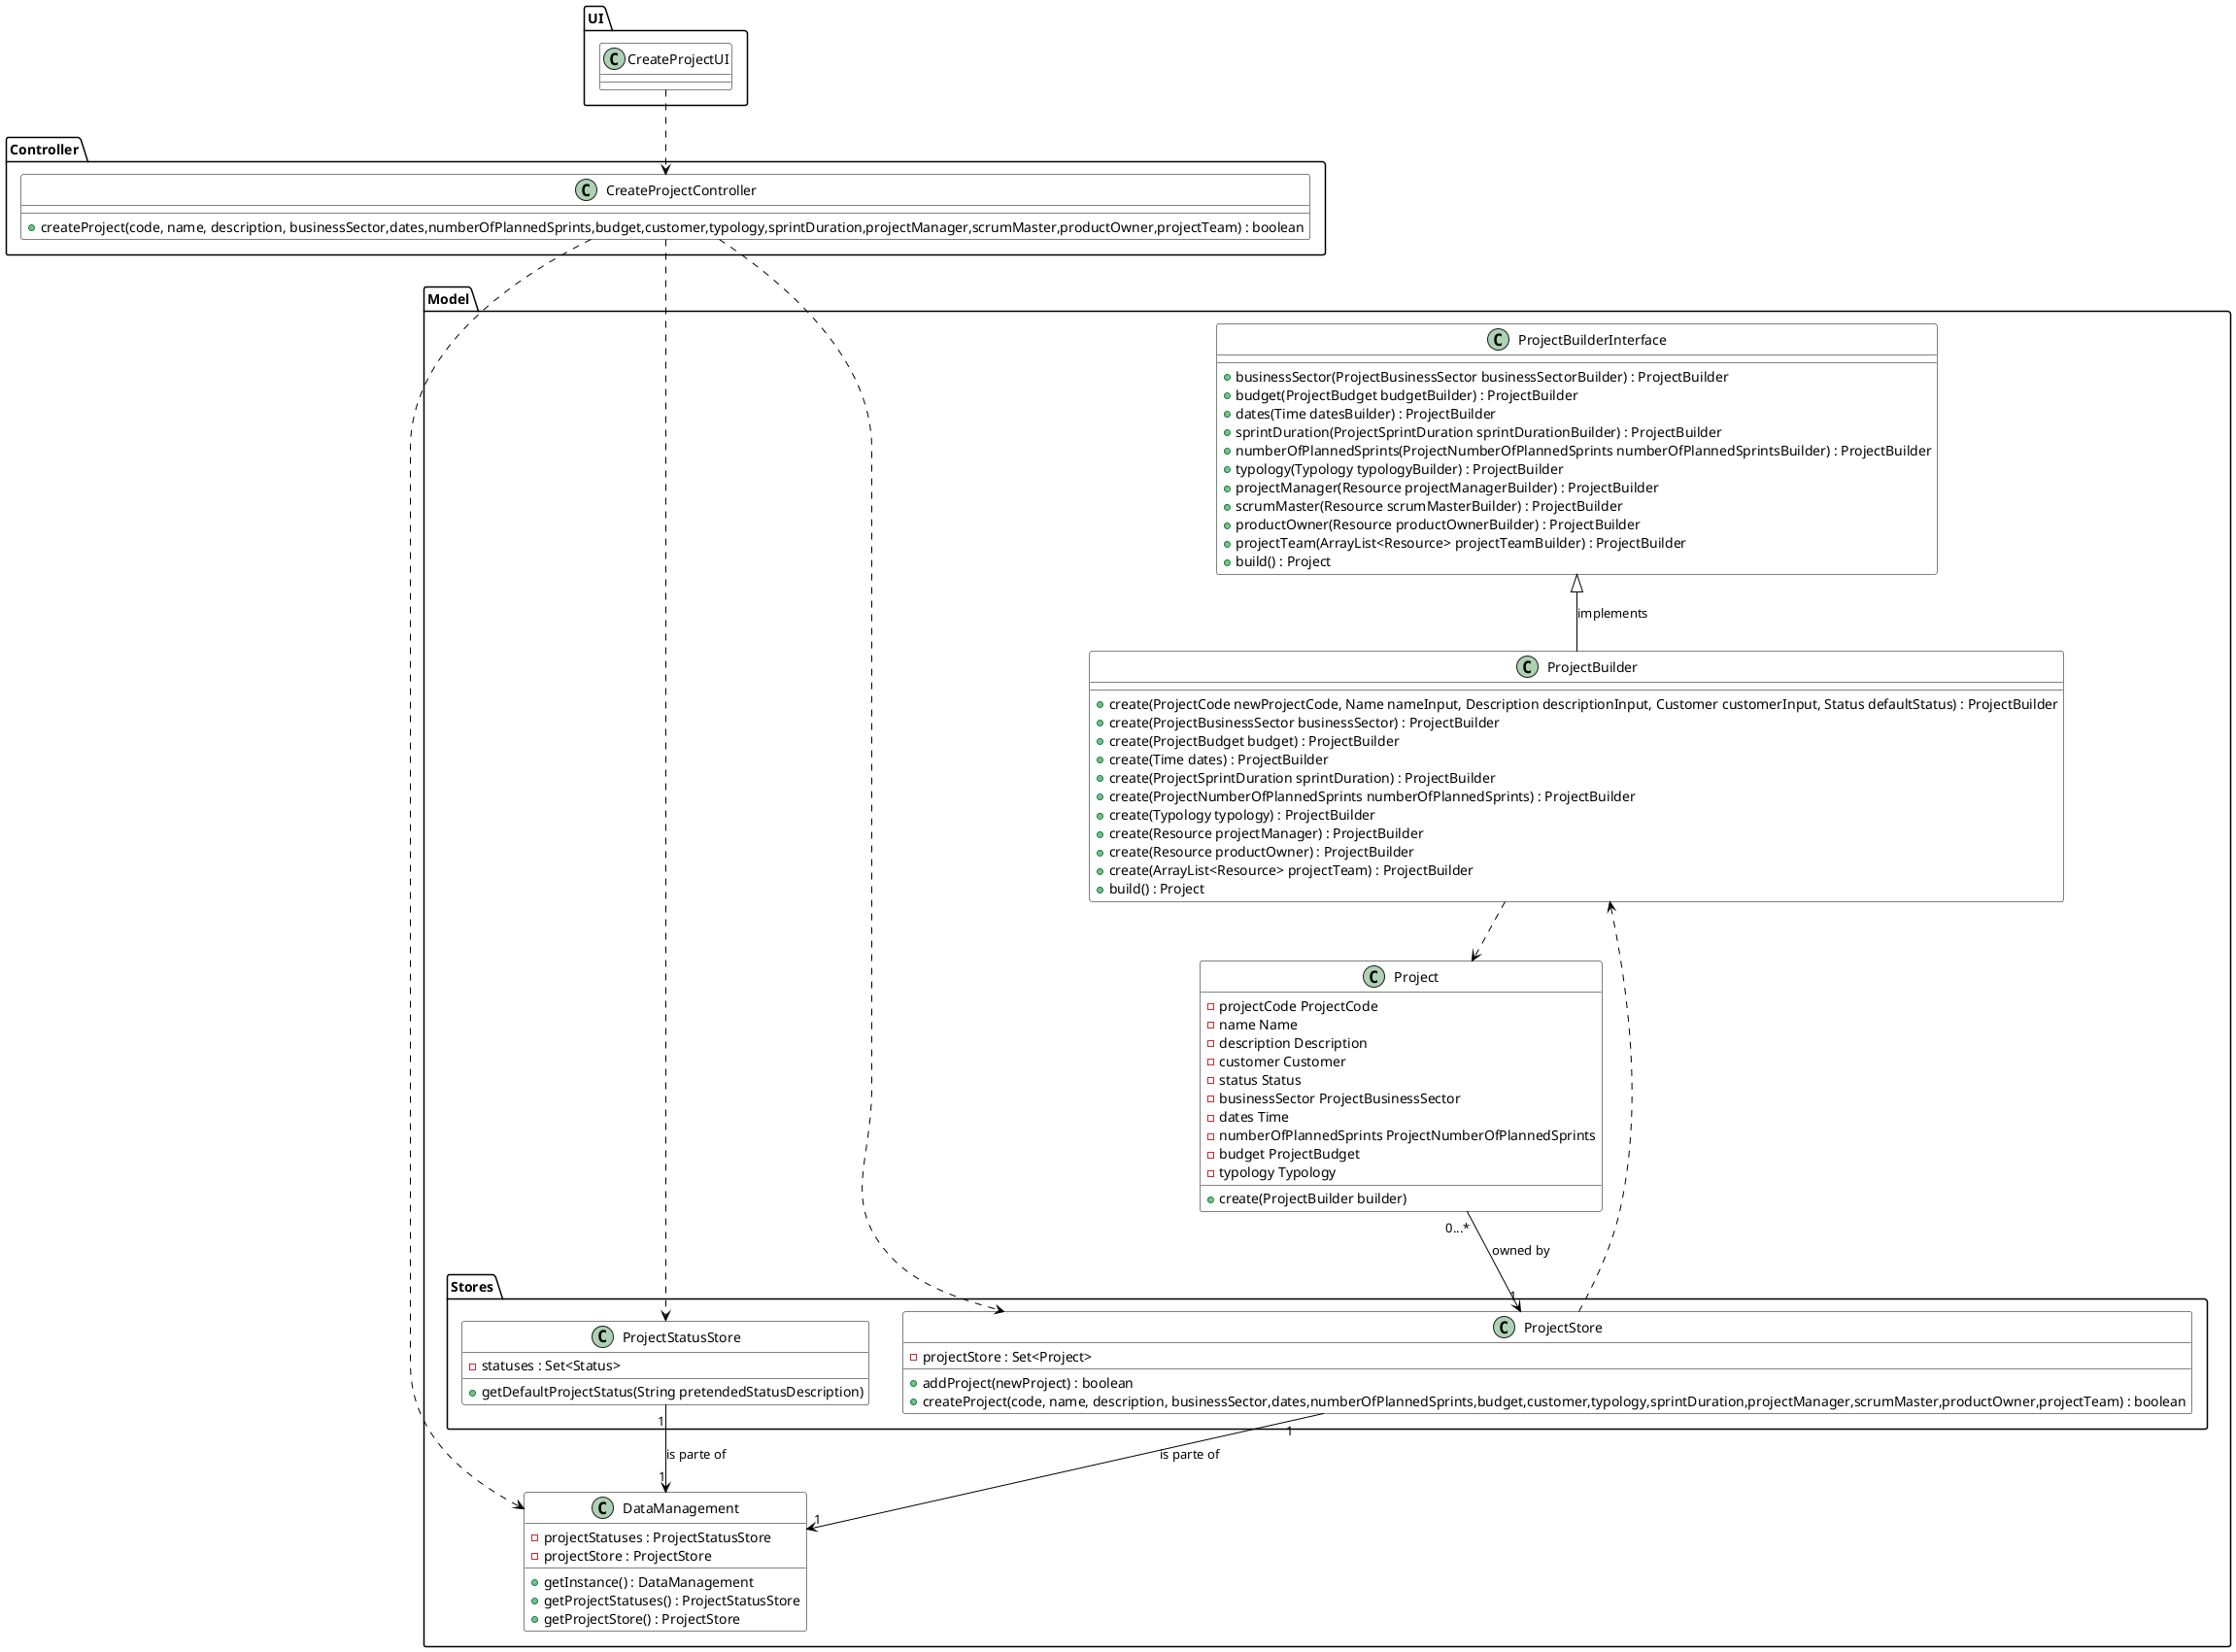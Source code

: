 @startuml
skinparam class {
BackgroundColor #white
ArrowColor #black
BorderColor #black
}

package "UI" {
    class CreateProjectUI{}
}

package "Controller" {
    class CreateProjectController {
	    +createProject(code, name, description, businessSector,dates,numberOfPlannedSprints,budget,customer,typology,sprintDuration,projectManager,scrumMaster,productOwner,projectTeam) : boolean
    }
}

package "Model" {
class DataManagement {
    -projectStatuses : ProjectStatusStore
    -projectStore : ProjectStore
	+getInstance() : DataManagement
	+getProjectStatuses() : ProjectStatusStore
	+getProjectStore() : ProjectStore
}

class ProjectBuilder{
    +create(ProjectCode newProjectCode, Name nameInput, Description descriptionInput, Customer customerInput, Status defaultStatus) : ProjectBuilder
    +create(ProjectBusinessSector businessSector) : ProjectBuilder
    +create(ProjectBudget budget) : ProjectBuilder
    +create(Time dates) : ProjectBuilder
    +create(ProjectSprintDuration sprintDuration) : ProjectBuilder
    +create(ProjectNumberOfPlannedSprints numberOfPlannedSprints) : ProjectBuilder
    +create(Typology typology) : ProjectBuilder
    +create(Resource projectManager) : ProjectBuilder
    +create(Resource productOwner) : ProjectBuilder
    +create(ArrayList<Resource> projectTeam) : ProjectBuilder
    +build() : Project
}

class ProjectBuilderInterface{
    +businessSector(ProjectBusinessSector businessSectorBuilder) : ProjectBuilder
    +budget(ProjectBudget budgetBuilder) : ProjectBuilder
    +dates(Time datesBuilder) : ProjectBuilder
    +sprintDuration(ProjectSprintDuration sprintDurationBuilder) : ProjectBuilder
    +numberOfPlannedSprints(ProjectNumberOfPlannedSprints numberOfPlannedSprintsBuilder) : ProjectBuilder
    +typology(Typology typologyBuilder) : ProjectBuilder
    +projectManager(Resource projectManagerBuilder) : ProjectBuilder
    +scrumMaster(Resource scrumMasterBuilder) : ProjectBuilder
    +productOwner(Resource productOwnerBuilder) : ProjectBuilder
    +projectTeam(ArrayList<Resource> projectTeamBuilder) : ProjectBuilder
    +build() : Project
}

class Project{
        -projectCode ProjectCode
        -name Name
        -description Description
        -customer Customer
        -status Status
        -businessSector ProjectBusinessSector
        -dates Time
        -numberOfPlannedSprints ProjectNumberOfPlannedSprints
        -budget ProjectBudget
        -typology Typology
        +create(ProjectBuilder builder)
}

package "Stores" {
    class ProjectStore {
        -projectStore : Set<Project>
        +addProject(newProject) : boolean
        +createProject(code, name, description, businessSector,dates,numberOfPlannedSprints,budget,customer,typology,sprintDuration,projectManager,scrumMaster,productOwner,projectTeam) : boolean
    }
    class ProjectStatusStore{
        -statuses : Set<Status>
        +getDefaultProjectStatus(String pretendedStatusDescription)
    }
}

Project "0...*" --> "1" ProjectStore : owned by
ProjectStatusStore "1" --> "1" DataManagement : is parte of
ProjectStore "1" --> "1" DataManagement : is parte of
ProjectBuilderInterface <|-- ProjectBuilder : implements
ProjectBuilder ..> Project
ProjectBuilder <.. ProjectStore
CreateProjectController ..> ProjectStatusStore
CreateProjectController ..> ProjectStore
CreateProjectController ......> DataManagement
CreateProjectUI ..> CreateProjectController
@enduml